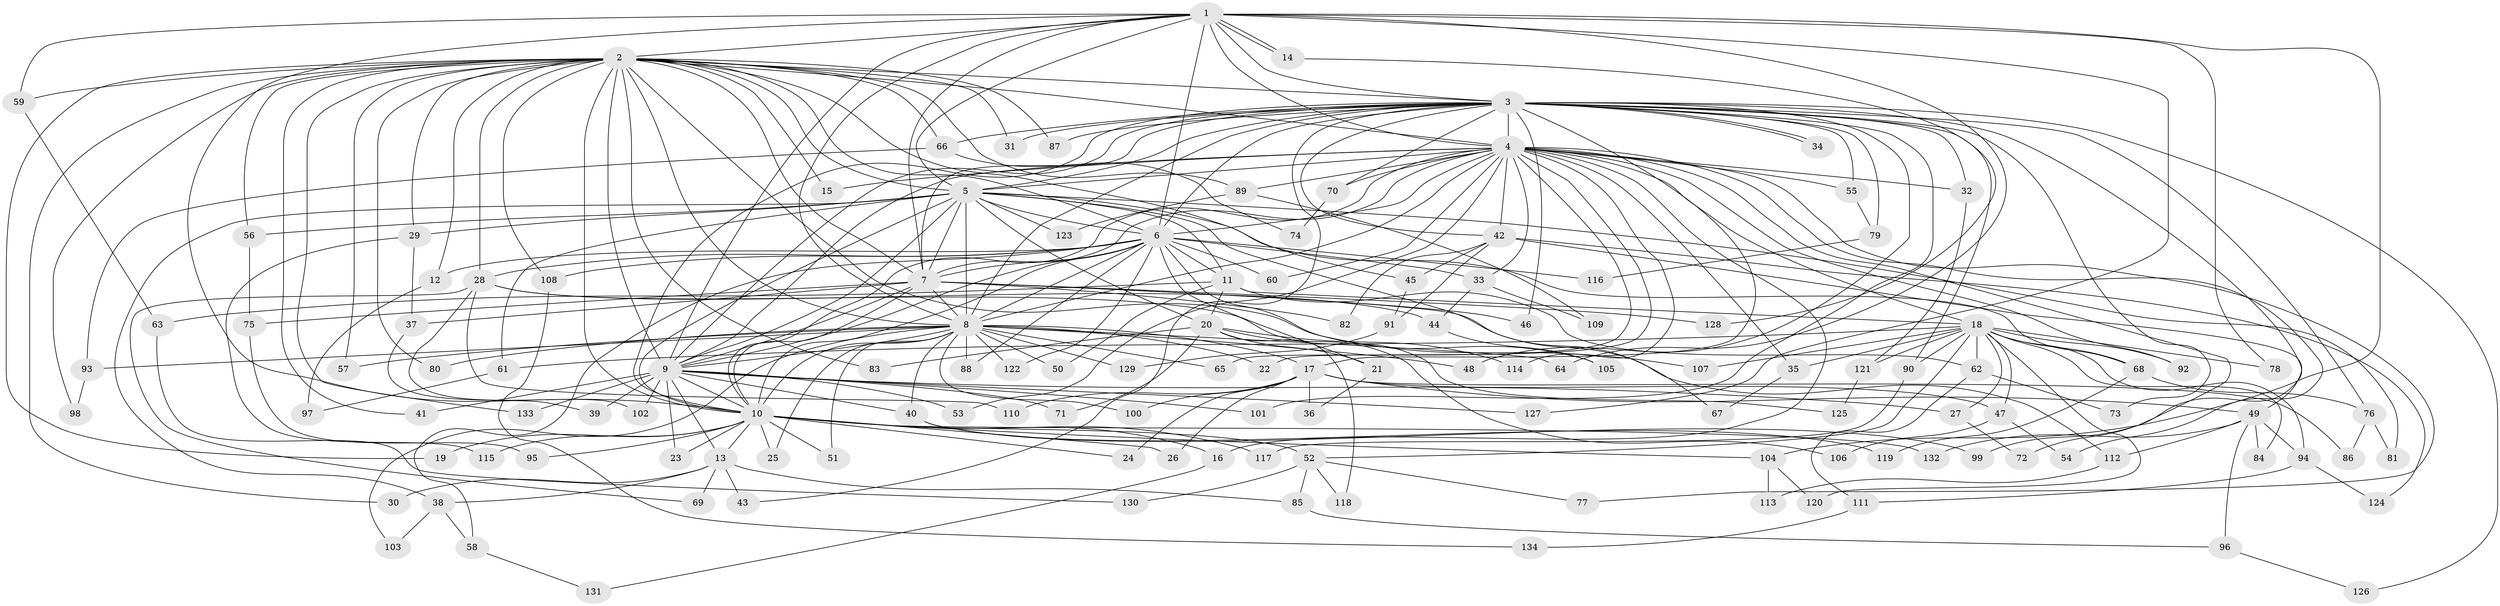 // Generated by graph-tools (version 1.1) at 2025/01/03/09/25 03:01:35]
// undirected, 134 vertices, 293 edges
graph export_dot {
graph [start="1"]
  node [color=gray90,style=filled];
  1;
  2;
  3;
  4;
  5;
  6;
  7;
  8;
  9;
  10;
  11;
  12;
  13;
  14;
  15;
  16;
  17;
  18;
  19;
  20;
  21;
  22;
  23;
  24;
  25;
  26;
  27;
  28;
  29;
  30;
  31;
  32;
  33;
  34;
  35;
  36;
  37;
  38;
  39;
  40;
  41;
  42;
  43;
  44;
  45;
  46;
  47;
  48;
  49;
  50;
  51;
  52;
  53;
  54;
  55;
  56;
  57;
  58;
  59;
  60;
  61;
  62;
  63;
  64;
  65;
  66;
  67;
  68;
  69;
  70;
  71;
  72;
  73;
  74;
  75;
  76;
  77;
  78;
  79;
  80;
  81;
  82;
  83;
  84;
  85;
  86;
  87;
  88;
  89;
  90;
  91;
  92;
  93;
  94;
  95;
  96;
  97;
  98;
  99;
  100;
  101;
  102;
  103;
  104;
  105;
  106;
  107;
  108;
  109;
  110;
  111;
  112;
  113;
  114;
  115;
  116;
  117;
  118;
  119;
  120;
  121;
  122;
  123;
  124;
  125;
  126;
  127;
  128;
  129;
  130;
  131;
  132;
  133;
  134;
  1 -- 2;
  1 -- 3;
  1 -- 4;
  1 -- 5;
  1 -- 6;
  1 -- 7;
  1 -- 8;
  1 -- 9;
  1 -- 10;
  1 -- 14;
  1 -- 14;
  1 -- 59;
  1 -- 64;
  1 -- 78;
  1 -- 104;
  1 -- 127;
  2 -- 3;
  2 -- 4;
  2 -- 5;
  2 -- 6;
  2 -- 7;
  2 -- 8;
  2 -- 9;
  2 -- 10;
  2 -- 12;
  2 -- 15;
  2 -- 19;
  2 -- 28;
  2 -- 29;
  2 -- 30;
  2 -- 31;
  2 -- 41;
  2 -- 45;
  2 -- 56;
  2 -- 57;
  2 -- 59;
  2 -- 66;
  2 -- 80;
  2 -- 83;
  2 -- 87;
  2 -- 89;
  2 -- 98;
  2 -- 107;
  2 -- 108;
  2 -- 133;
  3 -- 4;
  3 -- 5;
  3 -- 6;
  3 -- 7;
  3 -- 8;
  3 -- 9;
  3 -- 10;
  3 -- 17;
  3 -- 31;
  3 -- 32;
  3 -- 34;
  3 -- 34;
  3 -- 42;
  3 -- 43;
  3 -- 46;
  3 -- 48;
  3 -- 55;
  3 -- 66;
  3 -- 70;
  3 -- 73;
  3 -- 76;
  3 -- 79;
  3 -- 87;
  3 -- 90;
  3 -- 99;
  3 -- 101;
  3 -- 126;
  4 -- 5;
  4 -- 6;
  4 -- 7;
  4 -- 8;
  4 -- 9;
  4 -- 10;
  4 -- 15;
  4 -- 16;
  4 -- 18;
  4 -- 22;
  4 -- 32;
  4 -- 33;
  4 -- 35;
  4 -- 42;
  4 -- 53;
  4 -- 54;
  4 -- 55;
  4 -- 60;
  4 -- 65;
  4 -- 70;
  4 -- 72;
  4 -- 77;
  4 -- 89;
  4 -- 92;
  4 -- 114;
  5 -- 6;
  5 -- 7;
  5 -- 8;
  5 -- 9;
  5 -- 10;
  5 -- 11;
  5 -- 20;
  5 -- 29;
  5 -- 38;
  5 -- 56;
  5 -- 61;
  5 -- 67;
  5 -- 68;
  5 -- 81;
  5 -- 123;
  6 -- 7;
  6 -- 8;
  6 -- 9;
  6 -- 10;
  6 -- 11;
  6 -- 12;
  6 -- 21;
  6 -- 28;
  6 -- 33;
  6 -- 58;
  6 -- 60;
  6 -- 88;
  6 -- 105;
  6 -- 108;
  6 -- 116;
  6 -- 122;
  7 -- 8;
  7 -- 9;
  7 -- 10;
  7 -- 37;
  7 -- 46;
  7 -- 75;
  7 -- 82;
  7 -- 112;
  7 -- 128;
  8 -- 9;
  8 -- 10;
  8 -- 17;
  8 -- 22;
  8 -- 25;
  8 -- 40;
  8 -- 48;
  8 -- 50;
  8 -- 51;
  8 -- 57;
  8 -- 64;
  8 -- 65;
  8 -- 80;
  8 -- 88;
  8 -- 93;
  8 -- 100;
  8 -- 103;
  8 -- 122;
  8 -- 129;
  9 -- 10;
  9 -- 13;
  9 -- 23;
  9 -- 27;
  9 -- 39;
  9 -- 40;
  9 -- 41;
  9 -- 53;
  9 -- 71;
  9 -- 101;
  9 -- 102;
  9 -- 127;
  9 -- 133;
  10 -- 13;
  10 -- 16;
  10 -- 19;
  10 -- 23;
  10 -- 24;
  10 -- 25;
  10 -- 26;
  10 -- 51;
  10 -- 52;
  10 -- 95;
  10 -- 104;
  10 -- 115;
  10 -- 117;
  10 -- 132;
  11 -- 18;
  11 -- 20;
  11 -- 50;
  11 -- 62;
  11 -- 63;
  12 -- 97;
  13 -- 30;
  13 -- 38;
  13 -- 43;
  13 -- 69;
  13 -- 85;
  14 -- 128;
  16 -- 131;
  17 -- 24;
  17 -- 26;
  17 -- 36;
  17 -- 47;
  17 -- 49;
  17 -- 86;
  17 -- 100;
  17 -- 110;
  18 -- 27;
  18 -- 35;
  18 -- 47;
  18 -- 52;
  18 -- 61;
  18 -- 62;
  18 -- 68;
  18 -- 78;
  18 -- 84;
  18 -- 90;
  18 -- 92;
  18 -- 94;
  18 -- 107;
  18 -- 120;
  18 -- 121;
  20 -- 21;
  20 -- 71;
  20 -- 83;
  20 -- 106;
  20 -- 114;
  20 -- 118;
  21 -- 36;
  27 -- 72;
  28 -- 44;
  28 -- 69;
  28 -- 102;
  28 -- 110;
  28 -- 125;
  29 -- 37;
  29 -- 115;
  32 -- 121;
  33 -- 44;
  33 -- 109;
  35 -- 67;
  37 -- 39;
  38 -- 58;
  38 -- 103;
  40 -- 99;
  40 -- 119;
  42 -- 45;
  42 -- 49;
  42 -- 82;
  42 -- 91;
  42 -- 124;
  44 -- 105;
  45 -- 91;
  47 -- 54;
  47 -- 106;
  49 -- 84;
  49 -- 94;
  49 -- 96;
  49 -- 112;
  49 -- 132;
  52 -- 77;
  52 -- 85;
  52 -- 118;
  52 -- 130;
  55 -- 79;
  56 -- 75;
  58 -- 131;
  59 -- 63;
  61 -- 97;
  62 -- 73;
  62 -- 111;
  63 -- 130;
  66 -- 74;
  66 -- 93;
  68 -- 76;
  68 -- 119;
  70 -- 74;
  75 -- 95;
  76 -- 81;
  76 -- 86;
  79 -- 116;
  85 -- 96;
  89 -- 109;
  89 -- 123;
  90 -- 117;
  91 -- 129;
  93 -- 98;
  94 -- 111;
  94 -- 124;
  96 -- 126;
  104 -- 113;
  104 -- 120;
  108 -- 134;
  111 -- 134;
  112 -- 113;
  121 -- 125;
}
